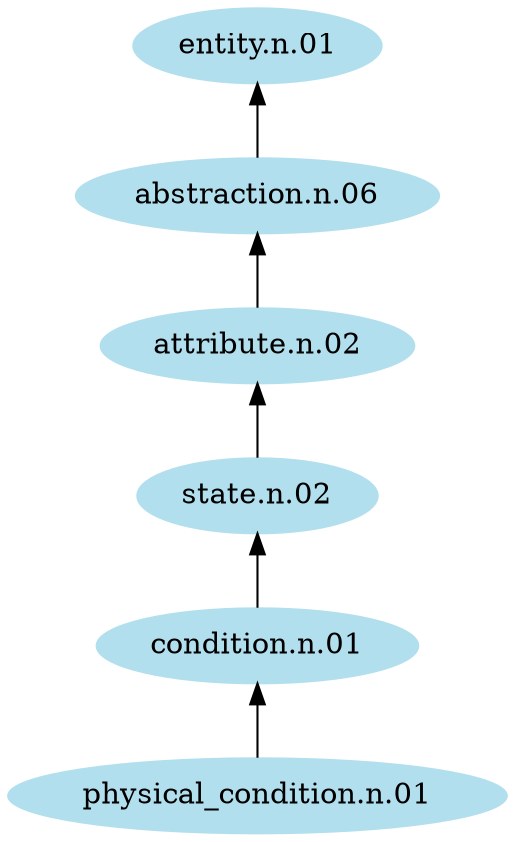 digraph unix {
	node [color=lightblue2 style=filled]
	rankdir=BT
	"physical_condition.n.01" -> "condition.n.01"
	"condition.n.01" -> "state.n.02"
	"state.n.02" -> "attribute.n.02"
	"attribute.n.02" -> "abstraction.n.06"
	"abstraction.n.06" -> "entity.n.01"
}
